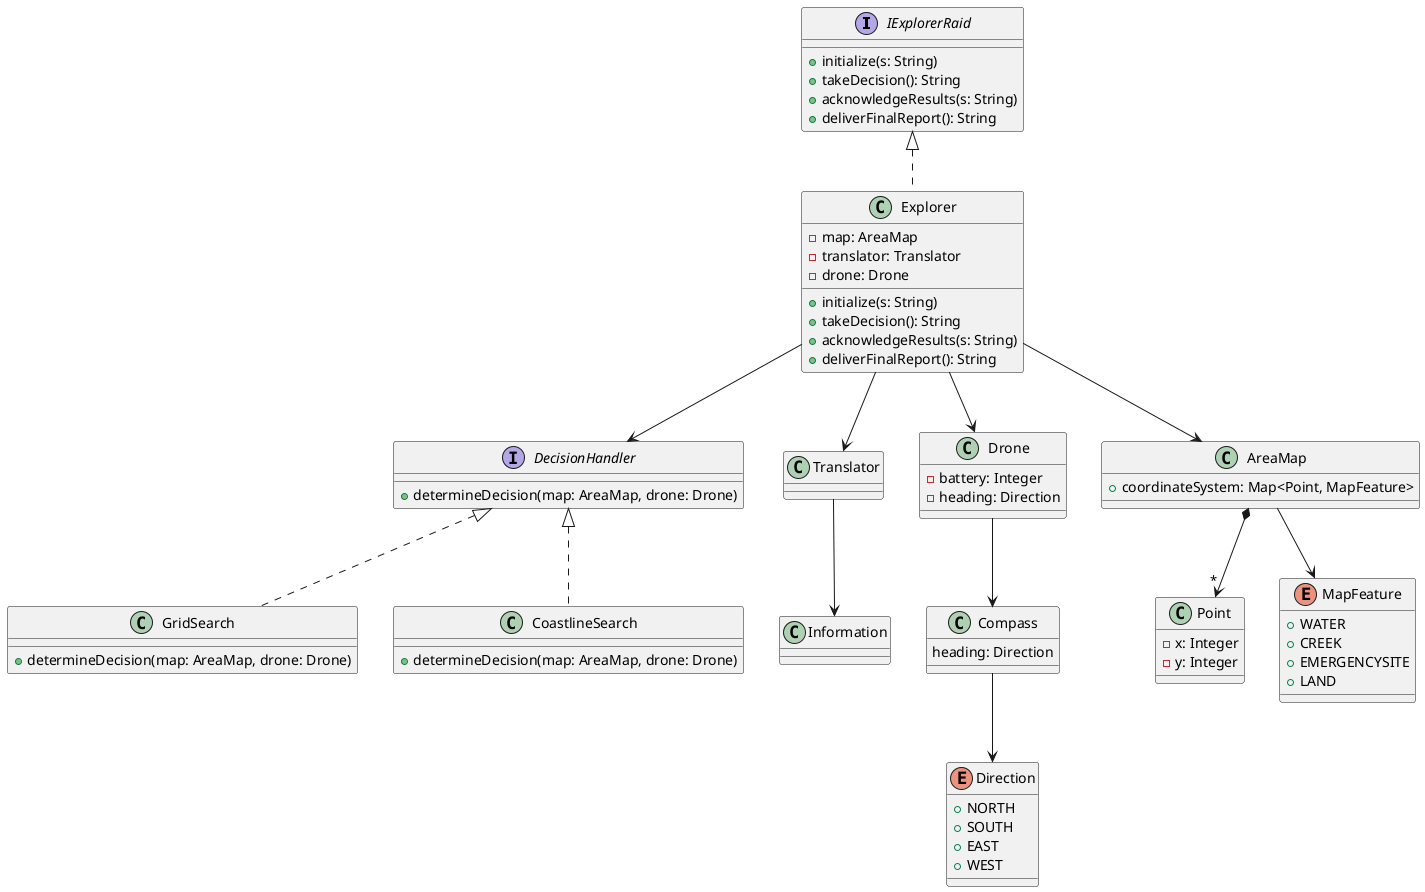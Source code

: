 @startuml structure

interface IExplorerRaid {
    +initialize(s: String)
    +takeDecision(): String
    +acknowledgeResults(s: String)
    +deliverFinalReport(): String
}
interface DecisionHandler {
    +determineDecision(map: AreaMap, drone: Drone)
}

class Explorer {
    -map: AreaMap
    -translator: Translator
    -drone: Drone

    +initialize(s: String)
    +takeDecision(): String
    +acknowledgeResults(s: String)
    +deliverFinalReport(): String
} 
class Translator
class Information
class Drone {
    -battery: Integer
    -heading: Direction
} 
class Compass {
    heading: Direction
}
class Point {
    -x: Integer
    -y: Integer
}
class GridSearch {
    +determineDecision(map: AreaMap, drone: Drone)
}
class CoastlineSearch {
    +determineDecision(map: AreaMap, drone: Drone)
}
class AreaMap {
    +coordinateSystem: Map<Point, MapFeature>
}

enum Direction {
    +NORTH
    +SOUTH 
    +EAST 
    +WEST
}
enum MapFeature {
    +WATER
    +CREEK 
    +EMERGENCYSITE
    +LAND
}

IExplorerRaid <|.. Explorer
Explorer --> Translator
Translator --> Information
Explorer --> Drone
Drone --> Compass
Compass --> Direction
Explorer --> AreaMap
AreaMap *--> "*" Point
AreaMap --> MapFeature
Explorer --> DecisionHandler
DecisionHandler <|.. GridSearch
DecisionHandler <|.. CoastlineSearch

@enduml